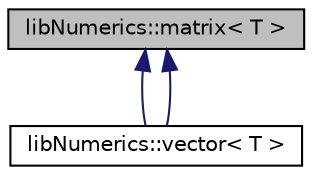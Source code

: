 digraph "libNumerics::matrix&lt; T &gt;"
{
  edge [fontname="Helvetica",fontsize="10",labelfontname="Helvetica",labelfontsize="10"];
  node [fontname="Helvetica",fontsize="10",shape=record];
  Node1 [label="libNumerics::matrix\< T \>",height=0.2,width=0.4,color="black", fillcolor="grey75", style="filled", fontcolor="black"];
  Node1 -> Node2 [dir="back",color="midnightblue",fontsize="10",style="solid",fontname="Helvetica"];
  Node2 [label="libNumerics::vector\< T \>",height=0.2,width=0.4,color="black", fillcolor="white", style="filled",URL="$classlibNumerics_1_1vector.html",tooltip="Column vector class (template) "];
  Node1 -> Node2 [dir="back",color="midnightblue",fontsize="10",style="solid",fontname="Helvetica"];
}
